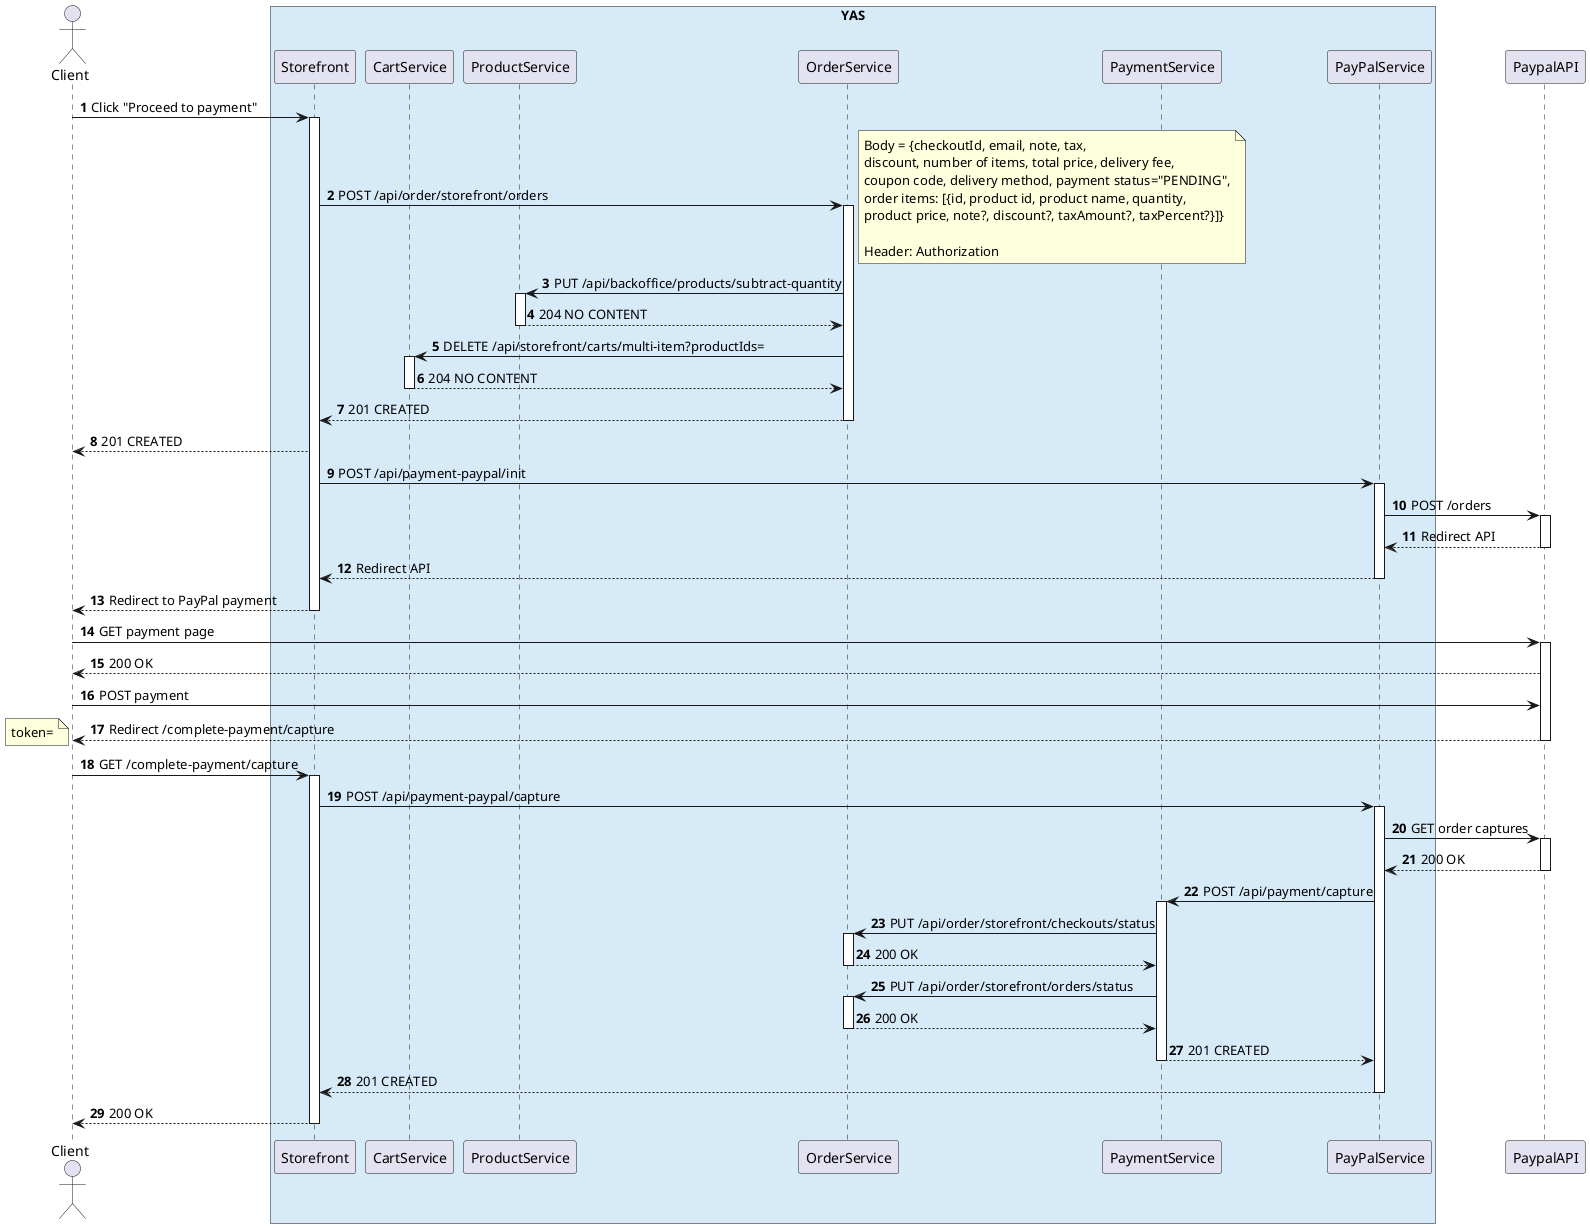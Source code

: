 @startuml Create order flow
autonumber
actor Client
box "YAS" #D6EAF8
participant Storefront as NextJs
participant CartService as cart
participant ProductService as product
participant OrderService as order
participant PaymentService as payment
participant PayPalService as ppal
end box
participant PaypalAPI as ppAPI

Client -> NextJs: Click "Proceed to payment"
activate NextJs
NextJs -> order: POST /api/order/storefront/orders
note right
    Body = {checkoutId, email, note, tax,
    discount, number of items, total price, delivery fee,
    coupon code, delivery method, payment status="PENDING",
    order items: [{id, product id, product name, quantity,
    product price, note?, discount?, taxAmount?, taxPercent?}]}

    Header: Authorization
end note
activate order
order -> product: PUT /api/backoffice/products/subtract-quantity
activate product
product --> order: 204 NO CONTENT
deactivate product
order -> cart: DELETE /api/storefront/carts/multi-item?productIds=
activate cart
cart --> order: 204 NO CONTENT
deactivate cart
order --> NextJs: 201 CREATED
deactivate order
NextJs --> Client: 201 CREATED
NextJs -> ppal: POST /api/payment-paypal/init
activate ppal
ppal -> ppAPI: POST /orders
activate ppAPI
ppAPI --> ppal: Redirect API
deactivate ppAPI
ppal --> NextJs: Redirect API
deactivate ppal
NextJs --> Client: Redirect to PayPal payment
deactivate NextJs
Client -> ppAPI: GET payment page
activate ppAPI
ppAPI --> Client: 200 OK
Client -> ppAPI: POST payment
ppAPI --> Client: Redirect /complete-payment/capture
note left
token=
end note
deactivate ppAPI
Client -> NextJs: GET /complete-payment/capture
activate NextJs
NextJs -> ppal: POST /api/payment-paypal/capture
activate ppal
ppal -> ppAPI: GET order captures
activate ppAPI
ppAPI --> ppal: 200 OK
deactivate ppAPI
ppal -> payment: POST /api/payment/capture
activate payment
payment -> order: PUT /api/order/storefront/checkouts/status
activate order
order --> payment: 200 OK
deactivate order
payment -> order: PUT /api/order/storefront/orders/status
activate order
order --> payment: 200 OK
deactivate order
payment --> ppal: 201 CREATED
deactivate payment
ppal --> NextJs: 201 CREATED
deactivate ppal
NextJs --> Client: 200 OK
deactivate NextJs
@enduml